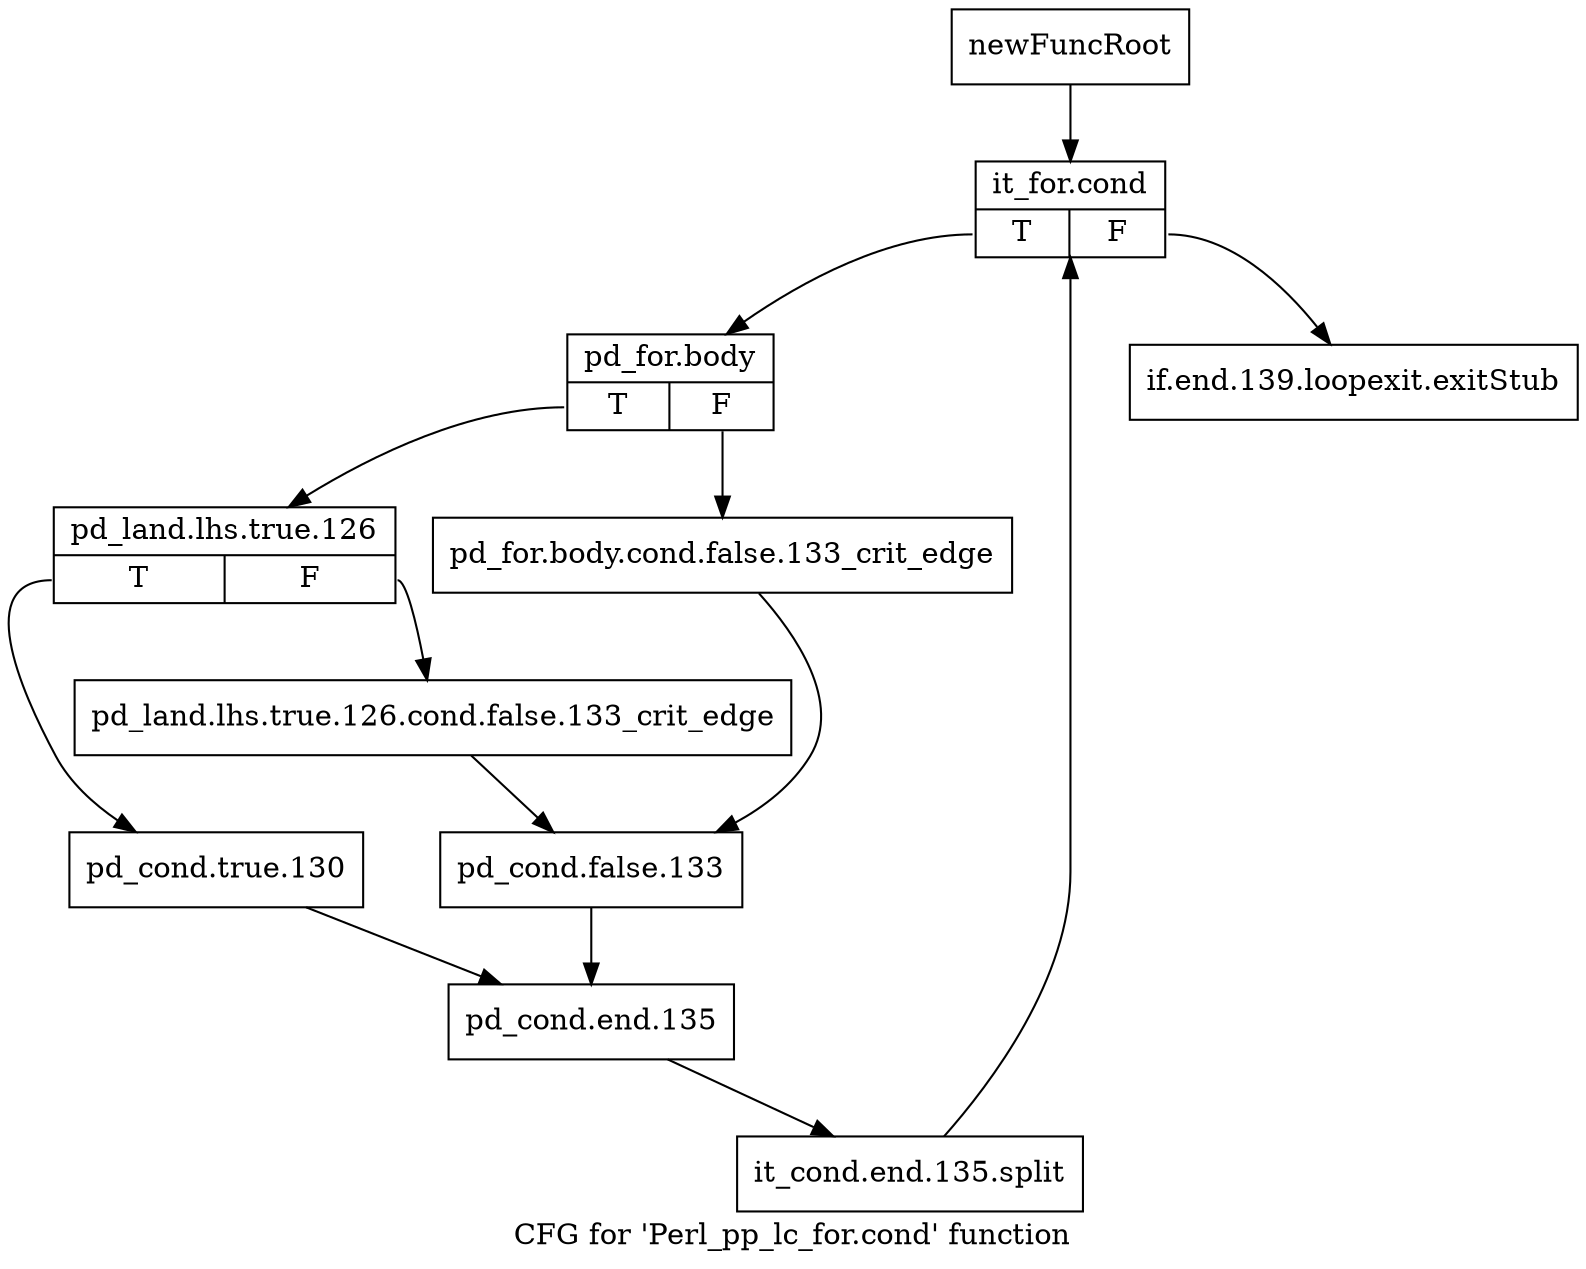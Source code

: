 digraph "CFG for 'Perl_pp_lc_for.cond' function" {
	label="CFG for 'Perl_pp_lc_for.cond' function";

	Node0x4e43370 [shape=record,label="{newFuncRoot}"];
	Node0x4e43370 -> Node0x4e43410;
	Node0x4e433c0 [shape=record,label="{if.end.139.loopexit.exitStub}"];
	Node0x4e43410 [shape=record,label="{it_for.cond|{<s0>T|<s1>F}}"];
	Node0x4e43410:s0 -> Node0x4e43460;
	Node0x4e43410:s1 -> Node0x4e433c0;
	Node0x4e43460 [shape=record,label="{pd_for.body|{<s0>T|<s1>F}}"];
	Node0x4e43460:s0 -> Node0x4e43d80;
	Node0x4e43460:s1 -> Node0x4e434b0;
	Node0x4e434b0 [shape=record,label="{pd_for.body.cond.false.133_crit_edge}"];
	Node0x4e434b0 -> Node0x4e43e20;
	Node0x4e43d80 [shape=record,label="{pd_land.lhs.true.126|{<s0>T|<s1>F}}"];
	Node0x4e43d80:s0 -> Node0x4e43e70;
	Node0x4e43d80:s1 -> Node0x4e43dd0;
	Node0x4e43dd0 [shape=record,label="{pd_land.lhs.true.126.cond.false.133_crit_edge}"];
	Node0x4e43dd0 -> Node0x4e43e20;
	Node0x4e43e20 [shape=record,label="{pd_cond.false.133}"];
	Node0x4e43e20 -> Node0x4e43ec0;
	Node0x4e43e70 [shape=record,label="{pd_cond.true.130}"];
	Node0x4e43e70 -> Node0x4e43ec0;
	Node0x4e43ec0 [shape=record,label="{pd_cond.end.135}"];
	Node0x4e43ec0 -> Node0x65d8bb0;
	Node0x65d8bb0 [shape=record,label="{it_cond.end.135.split}"];
	Node0x65d8bb0 -> Node0x4e43410;
}
